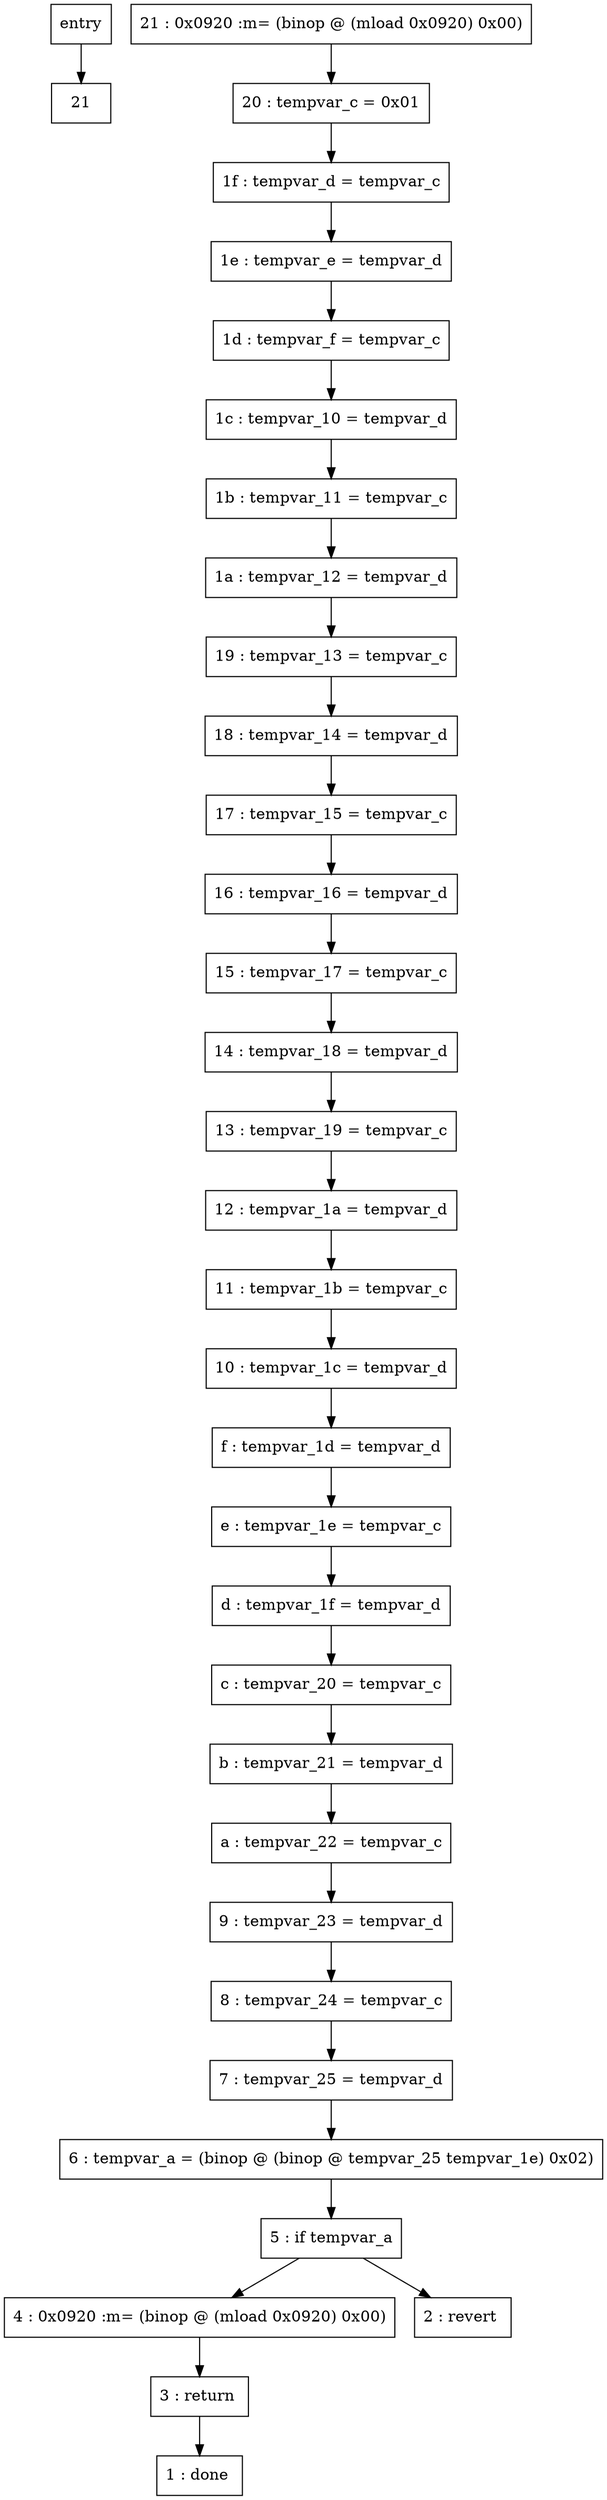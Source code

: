 digraph mygraph {
  node [shape=box];

  "entry"
  "entry" -> "21"
"20 : tempvar_c = 0x01"
"20 : tempvar_c = 0x01" -> "1f : tempvar_d = tempvar_c"
"10 : tempvar_1c = tempvar_d"
"10 : tempvar_1c = tempvar_d" -> "f : tempvar_1d = tempvar_d"
"8 : tempvar_24 = tempvar_c"
"8 : tempvar_24 = tempvar_c" -> "7 : tempvar_25 = tempvar_d"
"18 : tempvar_14 = tempvar_d"
"18 : tempvar_14 = tempvar_d" -> "17 : tempvar_15 = tempvar_c"
"4 : 0x0920 :m= (binop @ (mload 0x0920) 0x00)"
"4 : 0x0920 :m= (binop @ (mload 0x0920) 0x00)" -> "3 : return "
"14 : tempvar_18 = tempvar_d"
"14 : tempvar_18 = tempvar_d" -> "13 : tempvar_19 = tempvar_c"
"c : tempvar_20 = tempvar_c"
"c : tempvar_20 = tempvar_c" -> "b : tempvar_21 = tempvar_d"
"1c : tempvar_10 = tempvar_d"
"1c : tempvar_10 = tempvar_d" -> "1b : tempvar_11 = tempvar_c"
"2 : revert "

"12 : tempvar_1a = tempvar_d"
"12 : tempvar_1a = tempvar_d" -> "11 : tempvar_1b = tempvar_c"
"a : tempvar_22 = tempvar_c"
"a : tempvar_22 = tempvar_c" -> "9 : tempvar_23 = tempvar_d"
"1a : tempvar_12 = tempvar_d"
"1a : tempvar_12 = tempvar_d" -> "19 : tempvar_13 = tempvar_c"
"6 : tempvar_a = (binop @ (binop @ tempvar_25 tempvar_1e) 0x02)"
"6 : tempvar_a = (binop @ (binop @ tempvar_25 tempvar_1e) 0x02)" -> "5 : if tempvar_a"
"16 : tempvar_16 = tempvar_d"
"16 : tempvar_16 = tempvar_d" -> "15 : tempvar_17 = tempvar_c"
"e : tempvar_1e = tempvar_c"
"e : tempvar_1e = tempvar_c" -> "d : tempvar_1f = tempvar_d"
"1e : tempvar_e = tempvar_d"
"1e : tempvar_e = tempvar_d" -> "1d : tempvar_f = tempvar_c"
"1 : done "

"21 : 0x0920 :m= (binop @ (mload 0x0920) 0x00)"
"21 : 0x0920 :m= (binop @ (mload 0x0920) 0x00)" -> "20 : tempvar_c = 0x01"
"11 : tempvar_1b = tempvar_c"
"11 : tempvar_1b = tempvar_c" -> "10 : tempvar_1c = tempvar_d"
"9 : tempvar_23 = tempvar_d"
"9 : tempvar_23 = tempvar_d" -> "8 : tempvar_24 = tempvar_c"
"19 : tempvar_13 = tempvar_c"
"19 : tempvar_13 = tempvar_c" -> "18 : tempvar_14 = tempvar_d"
"5 : if tempvar_a"
"5 : if tempvar_a" -> "4 : 0x0920 :m= (binop @ (mload 0x0920) 0x00)"
"5 : if tempvar_a" -> "2 : revert "
"15 : tempvar_17 = tempvar_c"
"15 : tempvar_17 = tempvar_c" -> "14 : tempvar_18 = tempvar_d"
"d : tempvar_1f = tempvar_d"
"d : tempvar_1f = tempvar_d" -> "c : tempvar_20 = tempvar_c"
"1d : tempvar_f = tempvar_c"
"1d : tempvar_f = tempvar_c" -> "1c : tempvar_10 = tempvar_d"
"3 : return "
"3 : return " -> "1 : done "
"13 : tempvar_19 = tempvar_c"
"13 : tempvar_19 = tempvar_c" -> "12 : tempvar_1a = tempvar_d"
"b : tempvar_21 = tempvar_d"
"b : tempvar_21 = tempvar_d" -> "a : tempvar_22 = tempvar_c"
"1b : tempvar_11 = tempvar_c"
"1b : tempvar_11 = tempvar_c" -> "1a : tempvar_12 = tempvar_d"
"7 : tempvar_25 = tempvar_d"
"7 : tempvar_25 = tempvar_d" -> "6 : tempvar_a = (binop @ (binop @ tempvar_25 tempvar_1e) 0x02)"
"17 : tempvar_15 = tempvar_c"
"17 : tempvar_15 = tempvar_c" -> "16 : tempvar_16 = tempvar_d"
"f : tempvar_1d = tempvar_d"
"f : tempvar_1d = tempvar_d" -> "e : tempvar_1e = tempvar_c"
"1f : tempvar_d = tempvar_c"
"1f : tempvar_d = tempvar_c" -> "1e : tempvar_e = tempvar_d"
}
